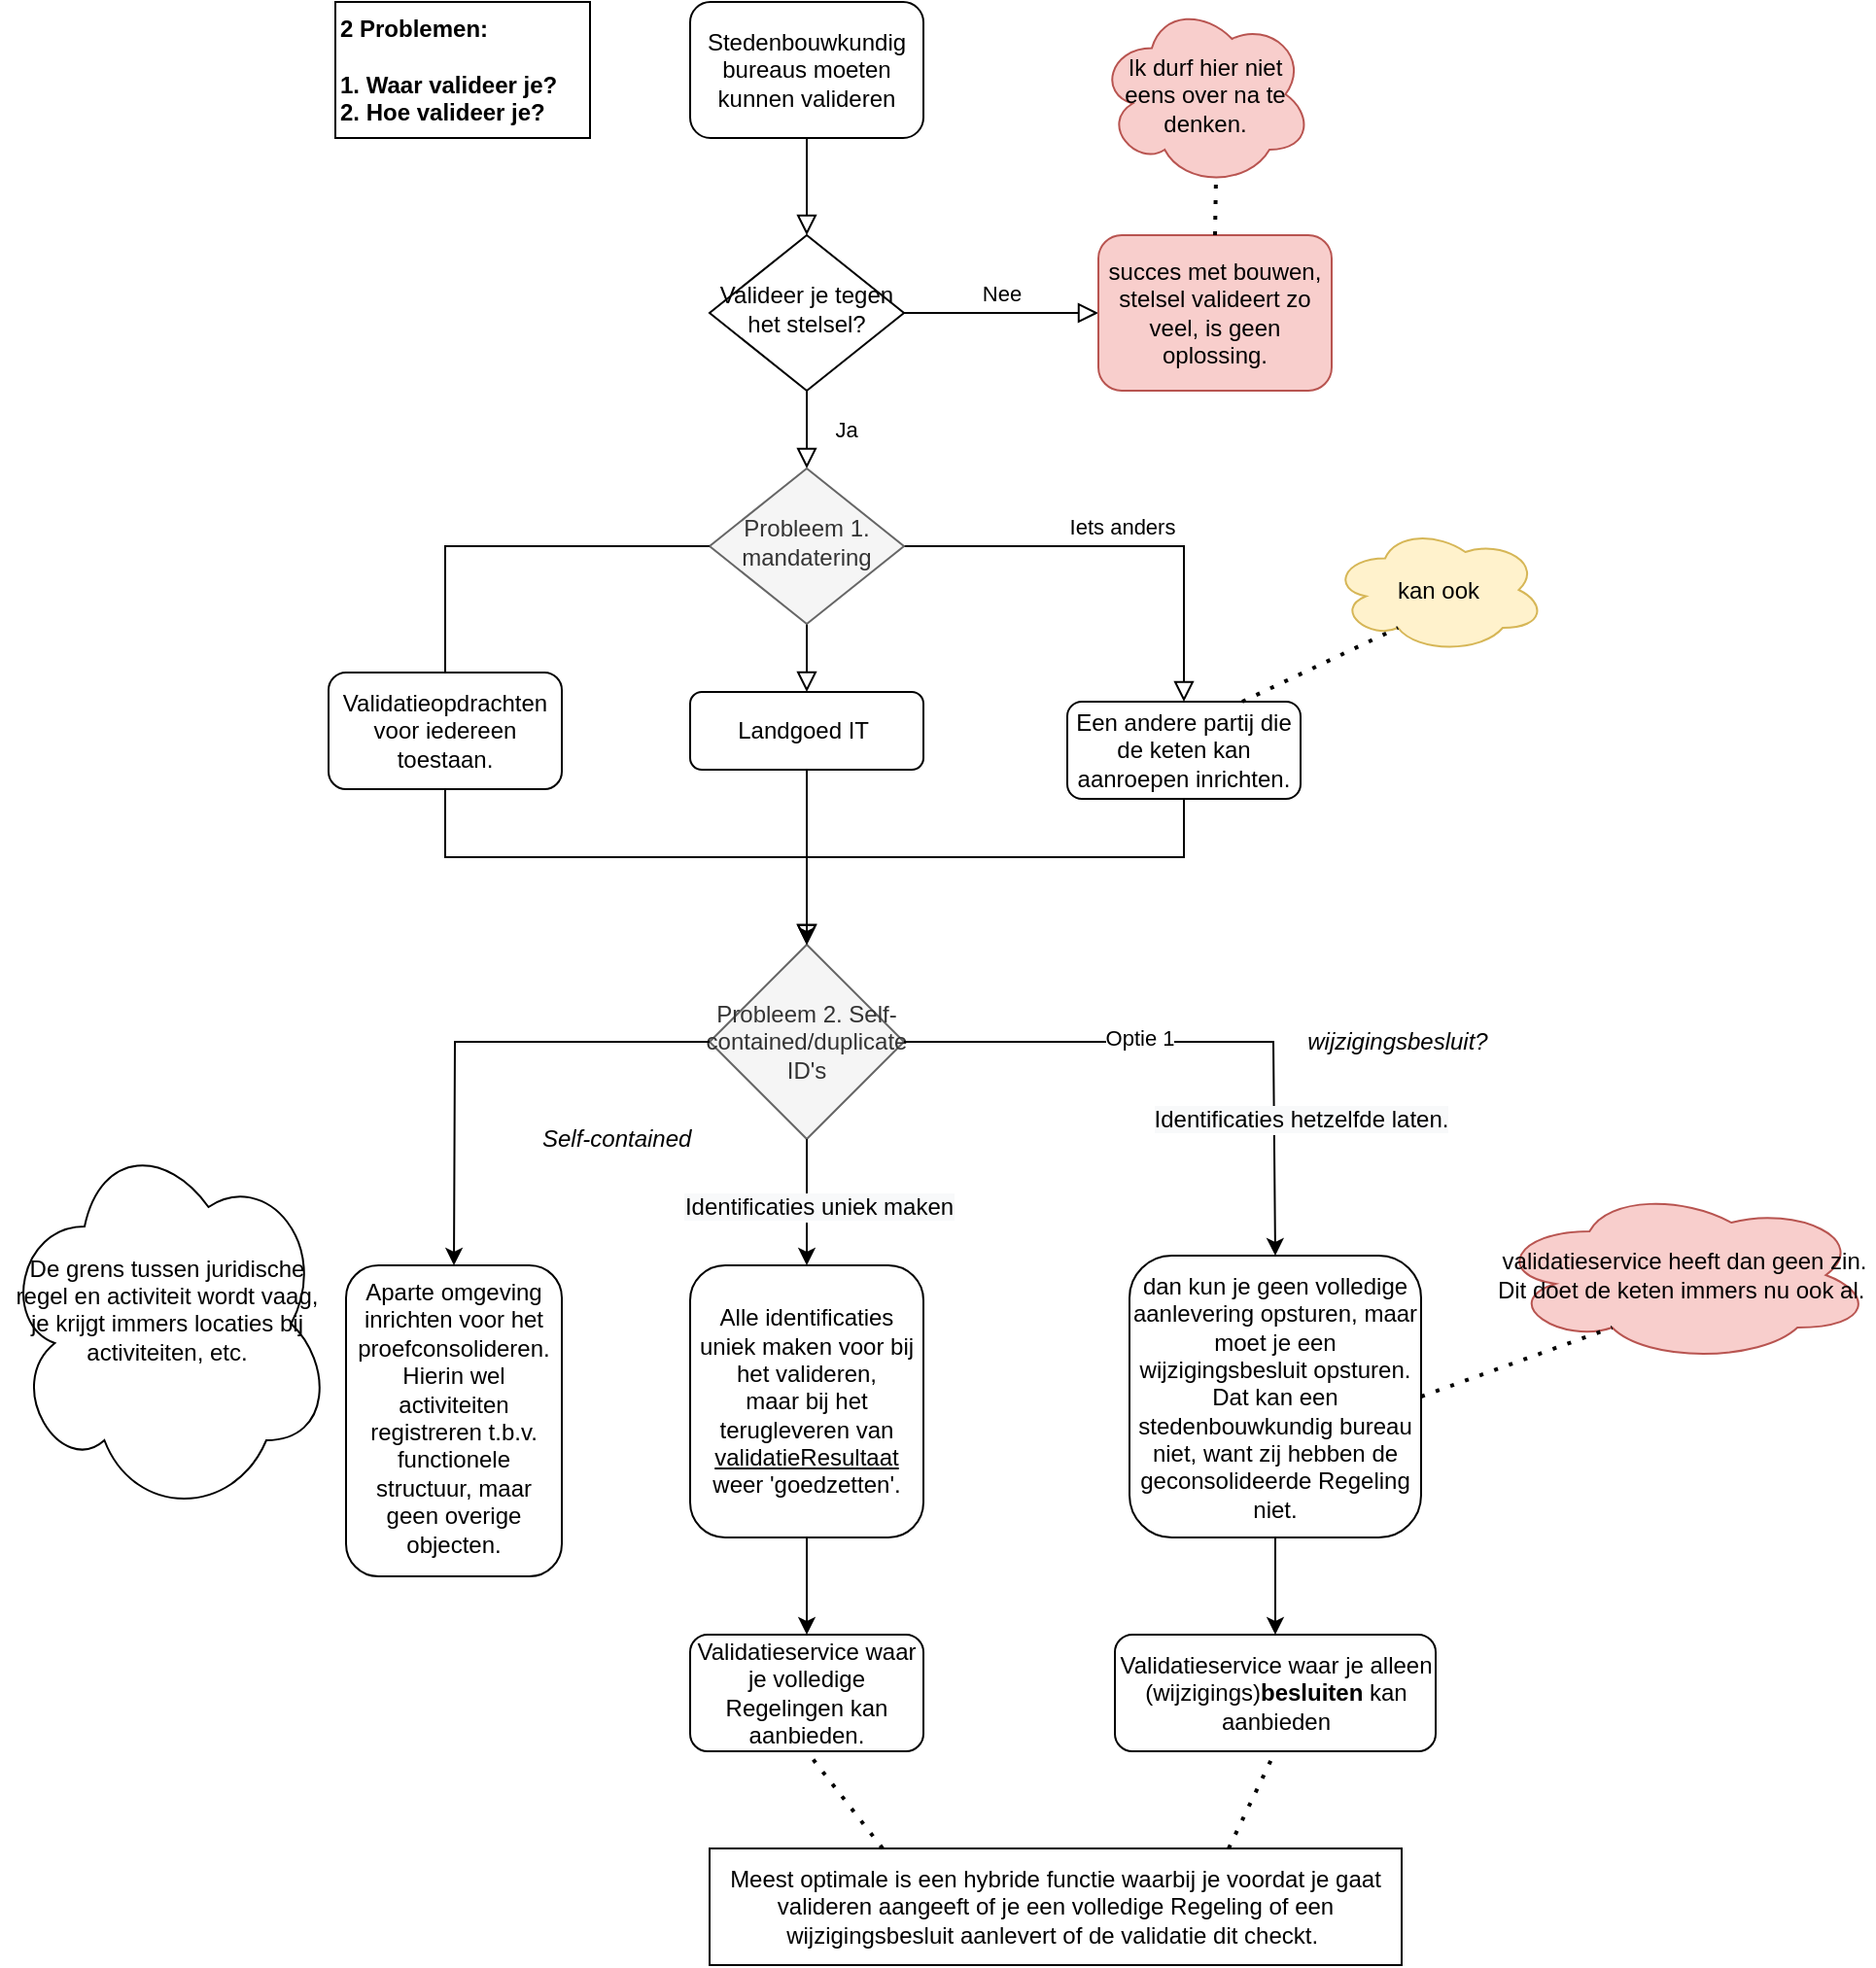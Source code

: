 <mxfile version="15.5.2" type="google"><diagram id="C5RBs43oDa-KdzZeNtuy" name="Page-1"><mxGraphModel dx="1038" dy="575" grid="1" gridSize="10" guides="1" tooltips="1" connect="1" arrows="1" fold="1" page="1" pageScale="1" pageWidth="827" pageHeight="1169" math="0" shadow="0"><root><mxCell id="WIyWlLk6GJQsqaUBKTNV-0"/><mxCell id="WIyWlLk6GJQsqaUBKTNV-1" parent="WIyWlLk6GJQsqaUBKTNV-0"/><mxCell id="WIyWlLk6GJQsqaUBKTNV-2" value="" style="rounded=0;html=1;jettySize=auto;orthogonalLoop=1;fontSize=11;endArrow=block;endFill=0;endSize=8;strokeWidth=1;shadow=0;labelBackgroundColor=none;edgeStyle=orthogonalEdgeStyle;" parent="WIyWlLk6GJQsqaUBKTNV-1" source="WIyWlLk6GJQsqaUBKTNV-3" target="WIyWlLk6GJQsqaUBKTNV-6" edge="1"><mxGeometry relative="1" as="geometry"/></mxCell><mxCell id="WIyWlLk6GJQsqaUBKTNV-3" value="Stedenbouwkundig bureaus moeten kunnen valideren" style="rounded=1;whiteSpace=wrap;html=1;fontSize=12;glass=0;strokeWidth=1;shadow=0;" parent="WIyWlLk6GJQsqaUBKTNV-1" vertex="1"><mxGeometry x="374" y="40" width="120" height="70" as="geometry"/></mxCell><mxCell id="WIyWlLk6GJQsqaUBKTNV-4" value="Ja" style="rounded=0;html=1;jettySize=auto;orthogonalLoop=1;fontSize=11;endArrow=block;endFill=0;endSize=8;strokeWidth=1;shadow=0;labelBackgroundColor=none;edgeStyle=orthogonalEdgeStyle;" parent="WIyWlLk6GJQsqaUBKTNV-1" source="WIyWlLk6GJQsqaUBKTNV-6" target="WIyWlLk6GJQsqaUBKTNV-10" edge="1"><mxGeometry y="20" relative="1" as="geometry"><mxPoint as="offset"/></mxGeometry></mxCell><mxCell id="WIyWlLk6GJQsqaUBKTNV-5" value="Nee" style="edgeStyle=orthogonalEdgeStyle;rounded=0;html=1;jettySize=auto;orthogonalLoop=1;fontSize=11;endArrow=block;endFill=0;endSize=8;strokeWidth=1;shadow=0;labelBackgroundColor=none;" parent="WIyWlLk6GJQsqaUBKTNV-1" source="WIyWlLk6GJQsqaUBKTNV-6" target="WIyWlLk6GJQsqaUBKTNV-7" edge="1"><mxGeometry y="10" relative="1" as="geometry"><mxPoint as="offset"/></mxGeometry></mxCell><mxCell id="WIyWlLk6GJQsqaUBKTNV-6" value="Valideer je tegen het stelsel?" style="rhombus;whiteSpace=wrap;html=1;shadow=0;fontFamily=Helvetica;fontSize=12;align=center;strokeWidth=1;spacing=6;spacingTop=-4;" parent="WIyWlLk6GJQsqaUBKTNV-1" vertex="1"><mxGeometry x="384" y="160" width="100" height="80" as="geometry"/></mxCell><mxCell id="WIyWlLk6GJQsqaUBKTNV-7" value="succes met bouwen, stelsel valideert zo veel, is geen oplossing." style="rounded=1;whiteSpace=wrap;html=1;fontSize=12;glass=0;strokeWidth=1;shadow=0;fillColor=#f8cecc;strokeColor=#b85450;" parent="WIyWlLk6GJQsqaUBKTNV-1" vertex="1"><mxGeometry x="584" y="160" width="120" height="80" as="geometry"/></mxCell><mxCell id="WIyWlLk6GJQsqaUBKTNV-8" value="" style="rounded=0;html=1;jettySize=auto;orthogonalLoop=1;fontSize=11;endArrow=block;endFill=0;endSize=8;strokeWidth=1;shadow=0;labelBackgroundColor=none;edgeStyle=orthogonalEdgeStyle;" parent="WIyWlLk6GJQsqaUBKTNV-1" source="WIyWlLk6GJQsqaUBKTNV-10" target="WIyWlLk6GJQsqaUBKTNV-11" edge="1"><mxGeometry y="40" relative="1" as="geometry"><mxPoint as="offset"/></mxGeometry></mxCell><mxCell id="WIyWlLk6GJQsqaUBKTNV-9" value="Iets anders" style="edgeStyle=orthogonalEdgeStyle;rounded=0;html=1;jettySize=auto;orthogonalLoop=1;fontSize=11;endArrow=block;endFill=0;endSize=8;strokeWidth=1;shadow=0;labelBackgroundColor=none;" parent="WIyWlLk6GJQsqaUBKTNV-1" source="WIyWlLk6GJQsqaUBKTNV-10" target="WIyWlLk6GJQsqaUBKTNV-12" edge="1"><mxGeometry y="10" relative="1" as="geometry"><mxPoint as="offset"/></mxGeometry></mxCell><mxCell id="WIyWlLk6GJQsqaUBKTNV-10" value="Probleem 1. mandatering" style="rhombus;whiteSpace=wrap;html=1;shadow=0;fontFamily=Helvetica;fontSize=12;align=center;strokeWidth=1;spacing=6;spacingTop=-4;fillColor=#f5f5f5;fontColor=#333333;strokeColor=#666666;" parent="WIyWlLk6GJQsqaUBKTNV-1" vertex="1"><mxGeometry x="384" y="280" width="100" height="80" as="geometry"/></mxCell><mxCell id="WIyWlLk6GJQsqaUBKTNV-11" value="Landgoed IT&amp;nbsp;" style="rounded=1;whiteSpace=wrap;html=1;fontSize=12;glass=0;strokeWidth=1;shadow=0;" parent="WIyWlLk6GJQsqaUBKTNV-1" vertex="1"><mxGeometry x="374" y="395" width="120" height="40" as="geometry"/></mxCell><mxCell id="WIyWlLk6GJQsqaUBKTNV-12" value="Een andere partij die de keten kan aanroepen inrichten." style="rounded=1;whiteSpace=wrap;html=1;fontSize=12;glass=0;strokeWidth=1;shadow=0;" parent="WIyWlLk6GJQsqaUBKTNV-1" vertex="1"><mxGeometry x="568" y="400" width="120" height="50" as="geometry"/></mxCell><mxCell id="aWcPi3ru6eG6lDVp5GP0-1" value="Ik durf hier niet eens over na te denken." style="ellipse;shape=cloud;whiteSpace=wrap;html=1;fillColor=#f8cecc;strokeColor=#b85450;" parent="WIyWlLk6GJQsqaUBKTNV-1" vertex="1"><mxGeometry x="584" y="40" width="110" height="95" as="geometry"/></mxCell><mxCell id="aWcPi3ru6eG6lDVp5GP0-2" value="" style="endArrow=none;dashed=1;html=1;dashPattern=1 3;strokeWidth=2;rounded=0;entryX=0.55;entryY=0.95;entryDx=0;entryDy=0;entryPerimeter=0;exitX=0.5;exitY=0;exitDx=0;exitDy=0;" parent="WIyWlLk6GJQsqaUBKTNV-1" source="WIyWlLk6GJQsqaUBKTNV-7" target="aWcPi3ru6eG6lDVp5GP0-1" edge="1"><mxGeometry width="50" height="50" relative="1" as="geometry"><mxPoint x="534" y="200" as="sourcePoint"/><mxPoint x="584" y="80" as="targetPoint"/></mxGeometry></mxCell><mxCell id="aWcPi3ru6eG6lDVp5GP0-5" value="Probleem 2. Self-contained/duplicate ID's" style="rhombus;whiteSpace=wrap;html=1;fillColor=#f5f5f5;fontColor=#333333;strokeColor=#666666;" parent="WIyWlLk6GJQsqaUBKTNV-1" vertex="1"><mxGeometry x="384" y="525" width="100" height="100" as="geometry"/></mxCell><mxCell id="aWcPi3ru6eG6lDVp5GP0-6" value="" style="rounded=0;html=1;jettySize=auto;orthogonalLoop=1;fontSize=11;endArrow=block;endFill=0;endSize=8;strokeWidth=1;shadow=0;labelBackgroundColor=none;edgeStyle=orthogonalEdgeStyle;exitX=0.5;exitY=1;exitDx=0;exitDy=0;entryX=0.5;entryY=0;entryDx=0;entryDy=0;" parent="WIyWlLk6GJQsqaUBKTNV-1" source="WIyWlLk6GJQsqaUBKTNV-11" target="aWcPi3ru6eG6lDVp5GP0-5" edge="1"><mxGeometry y="40" relative="1" as="geometry"><mxPoint as="offset"/><mxPoint x="444" y="370" as="sourcePoint"/><mxPoint x="444" y="430" as="targetPoint"/></mxGeometry></mxCell><mxCell id="aWcPi3ru6eG6lDVp5GP0-7" value="" style="rounded=0;html=1;jettySize=auto;orthogonalLoop=1;fontSize=11;endArrow=block;endFill=0;endSize=8;strokeWidth=1;shadow=0;labelBackgroundColor=none;edgeStyle=orthogonalEdgeStyle;exitX=0.5;exitY=1;exitDx=0;exitDy=0;entryX=0.5;entryY=0;entryDx=0;entryDy=0;" parent="WIyWlLk6GJQsqaUBKTNV-1" source="WIyWlLk6GJQsqaUBKTNV-12" target="aWcPi3ru6eG6lDVp5GP0-5" edge="1"><mxGeometry x="-0.691" y="20" relative="1" as="geometry"><mxPoint as="offset"/><mxPoint x="444" y="370" as="sourcePoint"/><mxPoint x="444" y="430" as="targetPoint"/><Array as="points"><mxPoint x="628" y="480"/><mxPoint x="434" y="480"/></Array></mxGeometry></mxCell><mxCell id="aWcPi3ru6eG6lDVp5GP0-8" value="dan kun je geen volledige aanlevering opsturen, maar moet je een wijzigingsbesluit opsturen. Dat kan een stedenbouwkundig bureau niet, want zij hebben de geconsolideerde Regeling niet." style="rounded=1;whiteSpace=wrap;html=1;fontSize=12;glass=0;strokeWidth=1;shadow=0;" parent="WIyWlLk6GJQsqaUBKTNV-1" vertex="1"><mxGeometry x="600" y="685" width="150" height="145" as="geometry"/></mxCell><mxCell id="aWcPi3ru6eG6lDVp5GP0-9" value="Alle identificaties uniek maken voor bij het valideren, &lt;br&gt;maar bij het terugleveren van &lt;u&gt;validatieResultaat&lt;/u&gt; weer 'goedzetten'." style="rounded=1;whiteSpace=wrap;html=1;fontSize=12;glass=0;strokeWidth=1;shadow=0;align=center;" parent="WIyWlLk6GJQsqaUBKTNV-1" vertex="1"><mxGeometry x="374" y="690" width="120" height="140" as="geometry"/></mxCell><mxCell id="aWcPi3ru6eG6lDVp5GP0-10" value="" style="endArrow=classic;html=1;rounded=0;exitX=1;exitY=0.5;exitDx=0;exitDy=0;entryX=0.5;entryY=0;entryDx=0;entryDy=0;" parent="WIyWlLk6GJQsqaUBKTNV-1" source="aWcPi3ru6eG6lDVp5GP0-5" target="aWcPi3ru6eG6lDVp5GP0-8" edge="1"><mxGeometry width="50" height="50" relative="1" as="geometry"><mxPoint x="544" y="620" as="sourcePoint"/><mxPoint x="594" y="570" as="targetPoint"/><Array as="points"><mxPoint x="674" y="575"/></Array></mxGeometry></mxCell><mxCell id="aWcPi3ru6eG6lDVp5GP0-12" value="&lt;span style=&quot;font-size: 12px ; background-color: rgb(248 , 249 , 250)&quot;&gt;Identificaties hetzelfde laten.&lt;/span&gt;" style="edgeLabel;html=1;align=center;verticalAlign=middle;resizable=0;points=[];" parent="aWcPi3ru6eG6lDVp5GP0-10" vertex="1" connectable="0"><mxGeometry x="-0.206" y="2" relative="1" as="geometry"><mxPoint x="85" y="42" as="offset"/></mxGeometry></mxCell><mxCell id="i2q5hQi-DNIidWa0ctT1-5" value="Optie 1" style="edgeLabel;html=1;align=center;verticalAlign=middle;resizable=0;points=[];" vertex="1" connectable="0" parent="aWcPi3ru6eG6lDVp5GP0-10"><mxGeometry x="-0.193" y="2" relative="1" as="geometry"><mxPoint as="offset"/></mxGeometry></mxCell><mxCell id="aWcPi3ru6eG6lDVp5GP0-13" value="" style="endArrow=classic;html=1;rounded=0;exitX=0.5;exitY=1;exitDx=0;exitDy=0;entryX=0.5;entryY=0;entryDx=0;entryDy=0;" parent="WIyWlLk6GJQsqaUBKTNV-1" source="aWcPi3ru6eG6lDVp5GP0-5" target="aWcPi3ru6eG6lDVp5GP0-9" edge="1"><mxGeometry width="50" height="50" relative="1" as="geometry"><mxPoint x="494" y="585" as="sourcePoint"/><mxPoint x="684" y="695" as="targetPoint"/><Array as="points"/></mxGeometry></mxCell><mxCell id="aWcPi3ru6eG6lDVp5GP0-14" value="&lt;span style=&quot;font-size: 12px ; background-color: rgb(248 , 249 , 250)&quot;&gt;Identificaties uniek maken&lt;/span&gt;" style="edgeLabel;html=1;align=center;verticalAlign=middle;resizable=0;points=[];" parent="aWcPi3ru6eG6lDVp5GP0-13" vertex="1" connectable="0"><mxGeometry x="-0.206" y="2" relative="1" as="geometry"><mxPoint x="4" y="9" as="offset"/></mxGeometry></mxCell><mxCell id="aWcPi3ru6eG6lDVp5GP0-15" value="validatieservice heeft dan geen zin. &lt;br&gt;Dit doet de keten immers nu ook al.&amp;nbsp;" style="ellipse;shape=cloud;whiteSpace=wrap;html=1;fillColor=#f8cecc;strokeColor=#b85450;" parent="WIyWlLk6GJQsqaUBKTNV-1" vertex="1"><mxGeometry x="788" y="650" width="194.5" height="90" as="geometry"/></mxCell><mxCell id="aWcPi3ru6eG6lDVp5GP0-16" value="" style="endArrow=none;dashed=1;html=1;dashPattern=1 3;strokeWidth=2;rounded=0;exitX=1;exitY=0.5;exitDx=0;exitDy=0;entryX=0.31;entryY=0.8;entryDx=0;entryDy=0;entryPerimeter=0;" parent="WIyWlLk6GJQsqaUBKTNV-1" source="aWcPi3ru6eG6lDVp5GP0-8" target="aWcPi3ru6eG6lDVp5GP0-15" edge="1"><mxGeometry width="50" height="50" relative="1" as="geometry"><mxPoint x="774" y="720" as="sourcePoint"/><mxPoint x="824" y="670" as="targetPoint"/></mxGeometry></mxCell><mxCell id="aWcPi3ru6eG6lDVp5GP0-18" value="Self-contained&amp;nbsp;" style="text;html=1;strokeColor=none;fillColor=none;align=center;verticalAlign=middle;whiteSpace=wrap;rounded=0;fontStyle=2" parent="WIyWlLk6GJQsqaUBKTNV-1" vertex="1"><mxGeometry x="288" y="610" width="100" height="30" as="geometry"/></mxCell><mxCell id="aWcPi3ru6eG6lDVp5GP0-19" value="wijzigingsbesluit?" style="text;html=1;strokeColor=none;fillColor=none;align=center;verticalAlign=middle;whiteSpace=wrap;rounded=0;fontStyle=2" parent="WIyWlLk6GJQsqaUBKTNV-1" vertex="1"><mxGeometry x="688" y="560" width="100" height="30" as="geometry"/></mxCell><mxCell id="aWcPi3ru6eG6lDVp5GP0-20" value="Validatieservice waar je volledige Regelingen kan aanbieden." style="rounded=1;whiteSpace=wrap;html=1;align=center;" parent="WIyWlLk6GJQsqaUBKTNV-1" vertex="1"><mxGeometry x="374" y="880" width="120" height="60" as="geometry"/></mxCell><mxCell id="aWcPi3ru6eG6lDVp5GP0-21" value="Validatieservice waar je alleen (wijzigings)&lt;b&gt;besluiten &lt;/b&gt;kan aanbieden" style="rounded=1;whiteSpace=wrap;html=1;align=center;" parent="WIyWlLk6GJQsqaUBKTNV-1" vertex="1"><mxGeometry x="592.5" y="880" width="165" height="60" as="geometry"/></mxCell><mxCell id="aWcPi3ru6eG6lDVp5GP0-22" value="" style="endArrow=classic;html=1;rounded=0;exitX=0.5;exitY=1;exitDx=0;exitDy=0;entryX=0.5;entryY=0;entryDx=0;entryDy=0;" parent="WIyWlLk6GJQsqaUBKTNV-1" source="aWcPi3ru6eG6lDVp5GP0-9" target="aWcPi3ru6eG6lDVp5GP0-20" edge="1"><mxGeometry width="50" height="50" relative="1" as="geometry"><mxPoint x="300" y="900" as="sourcePoint"/><mxPoint x="350" y="850" as="targetPoint"/></mxGeometry></mxCell><mxCell id="aWcPi3ru6eG6lDVp5GP0-23" value="" style="endArrow=classic;html=1;rounded=0;exitX=0.5;exitY=1;exitDx=0;exitDy=0;entryX=0.5;entryY=0;entryDx=0;entryDy=0;" parent="WIyWlLk6GJQsqaUBKTNV-1" source="aWcPi3ru6eG6lDVp5GP0-8" target="aWcPi3ru6eG6lDVp5GP0-21" edge="1"><mxGeometry width="50" height="50" relative="1" as="geometry"><mxPoint x="444" y="840" as="sourcePoint"/><mxPoint x="444" y="890" as="targetPoint"/></mxGeometry></mxCell><mxCell id="aWcPi3ru6eG6lDVp5GP0-24" value="kan ook" style="ellipse;shape=cloud;whiteSpace=wrap;html=1;fillColor=#fff2cc;strokeColor=#d6b656;" parent="WIyWlLk6GJQsqaUBKTNV-1" vertex="1"><mxGeometry x="704" y="310" width="110" height="65" as="geometry"/></mxCell><mxCell id="aWcPi3ru6eG6lDVp5GP0-25" value="" style="endArrow=none;dashed=1;html=1;dashPattern=1 3;strokeWidth=2;rounded=0;exitX=0.75;exitY=0;exitDx=0;exitDy=0;entryX=0.31;entryY=0.8;entryDx=0;entryDy=0;entryPerimeter=0;" parent="WIyWlLk6GJQsqaUBKTNV-1" source="WIyWlLk6GJQsqaUBKTNV-12" target="aWcPi3ru6eG6lDVp5GP0-24" edge="1"><mxGeometry width="50" height="50" relative="1" as="geometry"><mxPoint x="780" y="440" as="sourcePoint"/><mxPoint x="830" y="390" as="targetPoint"/></mxGeometry></mxCell><mxCell id="aWcPi3ru6eG6lDVp5GP0-27" value="Meest optimale is een hybride functie waarbij je voordat je gaat valideren aangeeft of je een volledige Regeling of een wijzigingsbesluit aanlevert of de validatie dit checkt.&amp;nbsp;" style="rounded=0;whiteSpace=wrap;html=1;align=center;" parent="WIyWlLk6GJQsqaUBKTNV-1" vertex="1"><mxGeometry x="384" y="990" width="356" height="60" as="geometry"/></mxCell><mxCell id="aWcPi3ru6eG6lDVp5GP0-28" value="" style="endArrow=none;dashed=1;html=1;dashPattern=1 3;strokeWidth=2;rounded=0;entryX=0.5;entryY=1;entryDx=0;entryDy=0;exitX=0.25;exitY=0;exitDx=0;exitDy=0;" parent="WIyWlLk6GJQsqaUBKTNV-1" source="aWcPi3ru6eG6lDVp5GP0-27" target="aWcPi3ru6eG6lDVp5GP0-20" edge="1"><mxGeometry width="50" height="50" relative="1" as="geometry"><mxPoint x="550" y="990" as="sourcePoint"/><mxPoint x="600" y="940" as="targetPoint"/><Array as="points"/></mxGeometry></mxCell><mxCell id="aWcPi3ru6eG6lDVp5GP0-29" value="" style="endArrow=none;dashed=1;html=1;dashPattern=1 3;strokeWidth=2;rounded=0;entryX=0.5;entryY=1;entryDx=0;entryDy=0;exitX=0.75;exitY=0;exitDx=0;exitDy=0;" parent="WIyWlLk6GJQsqaUBKTNV-1" source="aWcPi3ru6eG6lDVp5GP0-27" target="aWcPi3ru6eG6lDVp5GP0-21" edge="1"><mxGeometry width="50" height="50" relative="1" as="geometry"><mxPoint x="620" y="1010" as="sourcePoint"/><mxPoint x="670" y="960" as="targetPoint"/><Array as="points"/></mxGeometry></mxCell><mxCell id="aWcPi3ru6eG6lDVp5GP0-30" value="2 Problemen:&lt;br&gt;&lt;br&gt;1. Waar valideer je?&lt;br&gt;2. Hoe valideer je?" style="text;html=1;strokeColor=default;fillColor=none;align=left;verticalAlign=middle;whiteSpace=wrap;rounded=0;fontStyle=1" parent="WIyWlLk6GJQsqaUBKTNV-1" vertex="1"><mxGeometry x="191.5" y="40" width="131" height="70" as="geometry"/></mxCell><mxCell id="aWcPi3ru6eG6lDVp5GP0-31" value="Aparte omgeving inrichten voor het proefconsolideren.&lt;br&gt;Hierin wel activiteiten registreren t.b.v. functionele structuur, maar geen overige objecten." style="rounded=1;whiteSpace=wrap;html=1;strokeColor=default;align=center;verticalAlign=top;" parent="WIyWlLk6GJQsqaUBKTNV-1" vertex="1"><mxGeometry x="197" y="690" width="111" height="160" as="geometry"/></mxCell><mxCell id="aWcPi3ru6eG6lDVp5GP0-32" value="" style="endArrow=classic;html=1;rounded=0;exitX=0;exitY=0.5;exitDx=0;exitDy=0;entryX=0.5;entryY=0;entryDx=0;entryDy=0;" parent="WIyWlLk6GJQsqaUBKTNV-1" source="aWcPi3ru6eG6lDVp5GP0-5" target="aWcPi3ru6eG6lDVp5GP0-31" edge="1"><mxGeometry width="50" height="50" relative="1" as="geometry"><mxPoint x="278" y="570" as="sourcePoint"/><mxPoint x="328" y="520" as="targetPoint"/><Array as="points"><mxPoint x="253" y="575"/></Array></mxGeometry></mxCell><mxCell id="aWcPi3ru6eG6lDVp5GP0-33" value="De grens tussen juridische regel en activiteit wordt vaag, je krijgt immers locaties bij activiteiten, etc.&lt;br&gt;&lt;br&gt;" style="ellipse;shape=cloud;whiteSpace=wrap;html=1;strokeColor=default;align=center;verticalAlign=middle;" parent="WIyWlLk6GJQsqaUBKTNV-1" vertex="1"><mxGeometry x="20" y="620" width="170" height="200" as="geometry"/></mxCell><mxCell id="i2q5hQi-DNIidWa0ctT1-1" value="" style="endArrow=classic;html=1;rounded=0;entryX=0.5;entryY=0;entryDx=0;entryDy=0;exitX=0.5;exitY=1;exitDx=0;exitDy=0;startArrow=none;" edge="1" parent="WIyWlLk6GJQsqaUBKTNV-1" source="i2q5hQi-DNIidWa0ctT1-2" target="aWcPi3ru6eG6lDVp5GP0-5"><mxGeometry width="50" height="50" relative="1" as="geometry"><mxPoint x="270" y="360" as="sourcePoint"/><mxPoint x="320" y="310" as="targetPoint"/><Array as="points"><mxPoint x="248" y="480"/><mxPoint x="434" y="480"/></Array></mxGeometry></mxCell><mxCell id="i2q5hQi-DNIidWa0ctT1-2" value="Validatieopdrachten voor iedereen toestaan." style="rounded=1;whiteSpace=wrap;html=1;" vertex="1" parent="WIyWlLk6GJQsqaUBKTNV-1"><mxGeometry x="188" y="385" width="120" height="60" as="geometry"/></mxCell><mxCell id="i2q5hQi-DNIidWa0ctT1-3" value="" style="endArrow=none;html=1;rounded=0;entryX=0.5;entryY=0;entryDx=0;entryDy=0;exitX=0;exitY=0.5;exitDx=0;exitDy=0;" edge="1" parent="WIyWlLk6GJQsqaUBKTNV-1" source="WIyWlLk6GJQsqaUBKTNV-10" target="i2q5hQi-DNIidWa0ctT1-2"><mxGeometry width="50" height="50" relative="1" as="geometry"><mxPoint x="384" y="320" as="sourcePoint"/><mxPoint x="434" y="525" as="targetPoint"/><Array as="points"><mxPoint x="248" y="320"/></Array></mxGeometry></mxCell></root></mxGraphModel></diagram></mxfile>
